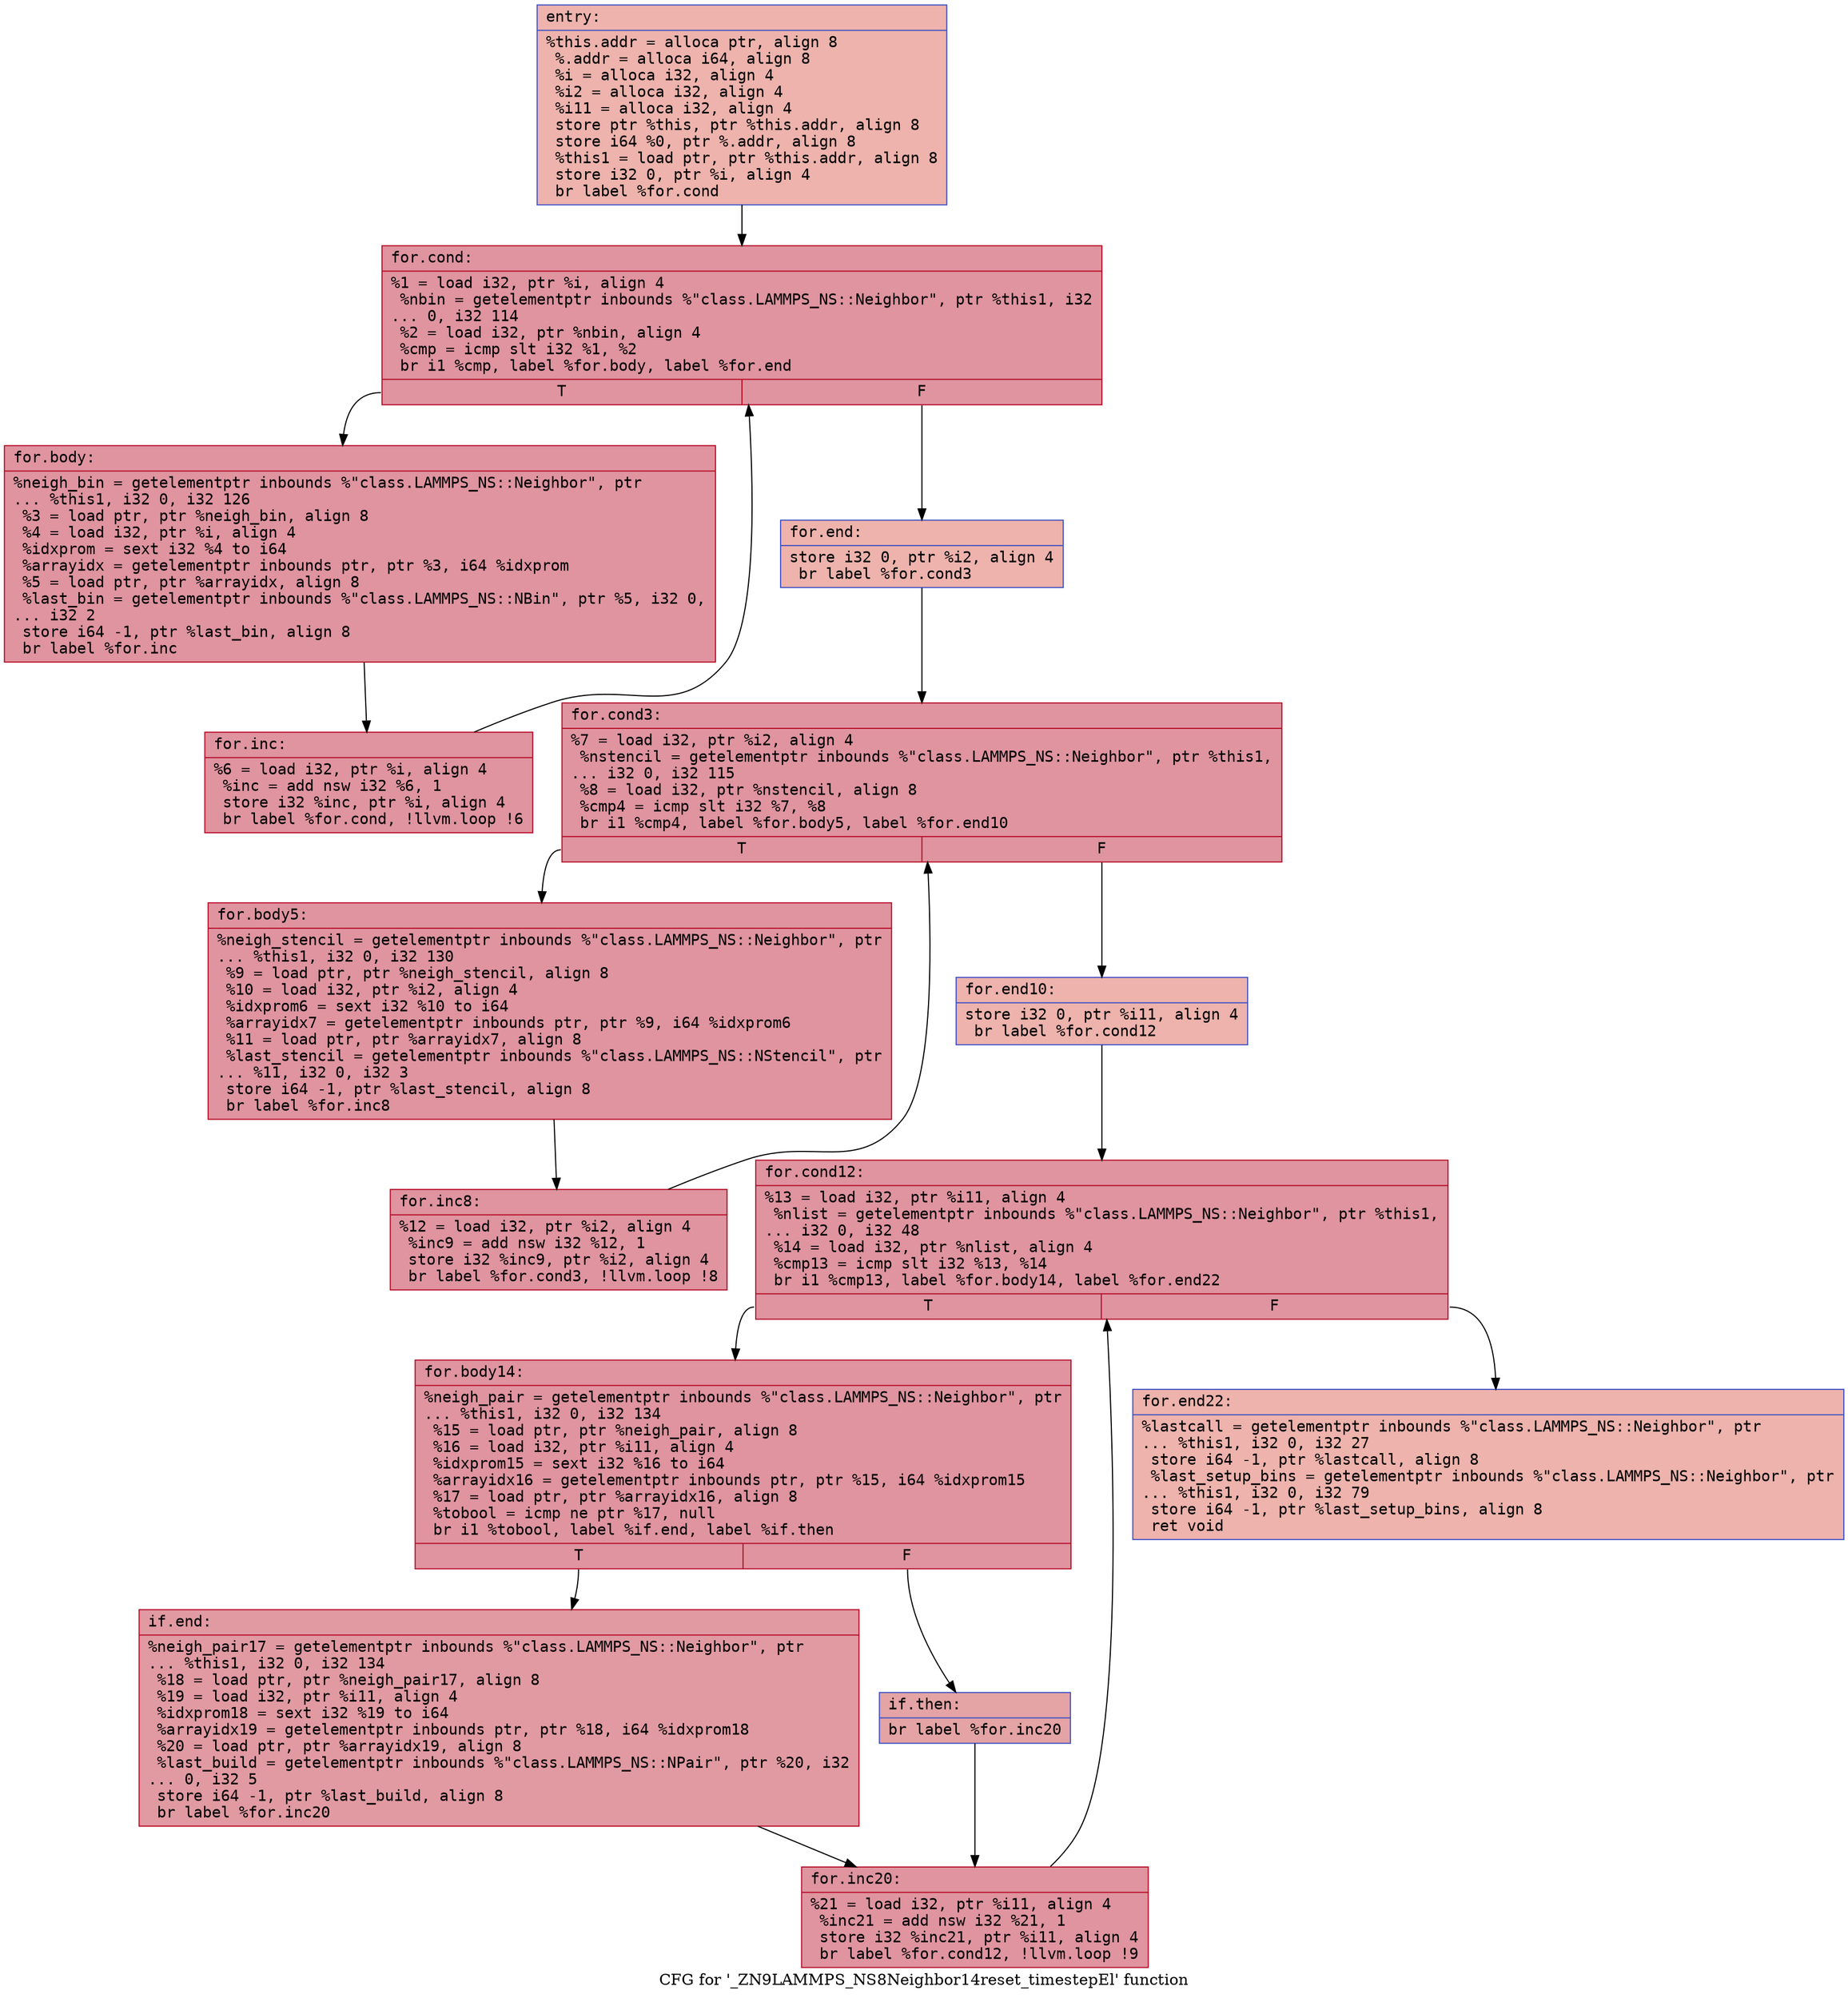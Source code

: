 digraph "CFG for '_ZN9LAMMPS_NS8Neighbor14reset_timestepEl' function" {
	label="CFG for '_ZN9LAMMPS_NS8Neighbor14reset_timestepEl' function";

	Node0x5563be084f20 [shape=record,color="#3d50c3ff", style=filled, fillcolor="#d6524470" fontname="Courier",label="{entry:\l|  %this.addr = alloca ptr, align 8\l  %.addr = alloca i64, align 8\l  %i = alloca i32, align 4\l  %i2 = alloca i32, align 4\l  %i11 = alloca i32, align 4\l  store ptr %this, ptr %this.addr, align 8\l  store i64 %0, ptr %.addr, align 8\l  %this1 = load ptr, ptr %this.addr, align 8\l  store i32 0, ptr %i, align 4\l  br label %for.cond\l}"];
	Node0x5563be084f20 -> Node0x5563be085480[tooltip="entry -> for.cond\nProbability 100.00%" ];
	Node0x5563be085480 [shape=record,color="#b70d28ff", style=filled, fillcolor="#b70d2870" fontname="Courier",label="{for.cond:\l|  %1 = load i32, ptr %i, align 4\l  %nbin = getelementptr inbounds %\"class.LAMMPS_NS::Neighbor\", ptr %this1, i32\l... 0, i32 114\l  %2 = load i32, ptr %nbin, align 4\l  %cmp = icmp slt i32 %1, %2\l  br i1 %cmp, label %for.body, label %for.end\l|{<s0>T|<s1>F}}"];
	Node0x5563be085480:s0 -> Node0x5563be085790[tooltip="for.cond -> for.body\nProbability 96.88%" ];
	Node0x5563be085480:s1 -> Node0x5563be085810[tooltip="for.cond -> for.end\nProbability 3.12%" ];
	Node0x5563be085790 [shape=record,color="#b70d28ff", style=filled, fillcolor="#b70d2870" fontname="Courier",label="{for.body:\l|  %neigh_bin = getelementptr inbounds %\"class.LAMMPS_NS::Neighbor\", ptr\l... %this1, i32 0, i32 126\l  %3 = load ptr, ptr %neigh_bin, align 8\l  %4 = load i32, ptr %i, align 4\l  %idxprom = sext i32 %4 to i64\l  %arrayidx = getelementptr inbounds ptr, ptr %3, i64 %idxprom\l  %5 = load ptr, ptr %arrayidx, align 8\l  %last_bin = getelementptr inbounds %\"class.LAMMPS_NS::NBin\", ptr %5, i32 0,\l... i32 2\l  store i64 -1, ptr %last_bin, align 8\l  br label %for.inc\l}"];
	Node0x5563be085790 -> Node0x5563be085fc0[tooltip="for.body -> for.inc\nProbability 100.00%" ];
	Node0x5563be085fc0 [shape=record,color="#b70d28ff", style=filled, fillcolor="#b70d2870" fontname="Courier",label="{for.inc:\l|  %6 = load i32, ptr %i, align 4\l  %inc = add nsw i32 %6, 1\l  store i32 %inc, ptr %i, align 4\l  br label %for.cond, !llvm.loop !6\l}"];
	Node0x5563be085fc0 -> Node0x5563be085480[tooltip="for.inc -> for.cond\nProbability 100.00%" ];
	Node0x5563be085810 [shape=record,color="#3d50c3ff", style=filled, fillcolor="#d6524470" fontname="Courier",label="{for.end:\l|  store i32 0, ptr %i2, align 4\l  br label %for.cond3\l}"];
	Node0x5563be085810 -> Node0x5563be0863e0[tooltip="for.end -> for.cond3\nProbability 100.00%" ];
	Node0x5563be0863e0 [shape=record,color="#b70d28ff", style=filled, fillcolor="#b70d2870" fontname="Courier",label="{for.cond3:\l|  %7 = load i32, ptr %i2, align 4\l  %nstencil = getelementptr inbounds %\"class.LAMMPS_NS::Neighbor\", ptr %this1,\l... i32 0, i32 115\l  %8 = load i32, ptr %nstencil, align 8\l  %cmp4 = icmp slt i32 %7, %8\l  br i1 %cmp4, label %for.body5, label %for.end10\l|{<s0>T|<s1>F}}"];
	Node0x5563be0863e0:s0 -> Node0x5563be086770[tooltip="for.cond3 -> for.body5\nProbability 96.88%" ];
	Node0x5563be0863e0:s1 -> Node0x5563be0867f0[tooltip="for.cond3 -> for.end10\nProbability 3.12%" ];
	Node0x5563be086770 [shape=record,color="#b70d28ff", style=filled, fillcolor="#b70d2870" fontname="Courier",label="{for.body5:\l|  %neigh_stencil = getelementptr inbounds %\"class.LAMMPS_NS::Neighbor\", ptr\l... %this1, i32 0, i32 130\l  %9 = load ptr, ptr %neigh_stencil, align 8\l  %10 = load i32, ptr %i2, align 4\l  %idxprom6 = sext i32 %10 to i64\l  %arrayidx7 = getelementptr inbounds ptr, ptr %9, i64 %idxprom6\l  %11 = load ptr, ptr %arrayidx7, align 8\l  %last_stencil = getelementptr inbounds %\"class.LAMMPS_NS::NStencil\", ptr\l... %11, i32 0, i32 3\l  store i64 -1, ptr %last_stencil, align 8\l  br label %for.inc8\l}"];
	Node0x5563be086770 -> Node0x5563be087010[tooltip="for.body5 -> for.inc8\nProbability 100.00%" ];
	Node0x5563be087010 [shape=record,color="#b70d28ff", style=filled, fillcolor="#b70d2870" fontname="Courier",label="{for.inc8:\l|  %12 = load i32, ptr %i2, align 4\l  %inc9 = add nsw i32 %12, 1\l  store i32 %inc9, ptr %i2, align 4\l  br label %for.cond3, !llvm.loop !8\l}"];
	Node0x5563be087010 -> Node0x5563be0863e0[tooltip="for.inc8 -> for.cond3\nProbability 100.00%" ];
	Node0x5563be0867f0 [shape=record,color="#3d50c3ff", style=filled, fillcolor="#d6524470" fontname="Courier",label="{for.end10:\l|  store i32 0, ptr %i11, align 4\l  br label %for.cond12\l}"];
	Node0x5563be0867f0 -> Node0x5563be087530[tooltip="for.end10 -> for.cond12\nProbability 100.00%" ];
	Node0x5563be087530 [shape=record,color="#b70d28ff", style=filled, fillcolor="#b70d2870" fontname="Courier",label="{for.cond12:\l|  %13 = load i32, ptr %i11, align 4\l  %nlist = getelementptr inbounds %\"class.LAMMPS_NS::Neighbor\", ptr %this1,\l... i32 0, i32 48\l  %14 = load i32, ptr %nlist, align 4\l  %cmp13 = icmp slt i32 %13, %14\l  br i1 %cmp13, label %for.body14, label %for.end22\l|{<s0>T|<s1>F}}"];
	Node0x5563be087530:s0 -> Node0x5563be0878b0[tooltip="for.cond12 -> for.body14\nProbability 96.88%" ];
	Node0x5563be087530:s1 -> Node0x5563be087930[tooltip="for.cond12 -> for.end22\nProbability 3.12%" ];
	Node0x5563be0878b0 [shape=record,color="#b70d28ff", style=filled, fillcolor="#b70d2870" fontname="Courier",label="{for.body14:\l|  %neigh_pair = getelementptr inbounds %\"class.LAMMPS_NS::Neighbor\", ptr\l... %this1, i32 0, i32 134\l  %15 = load ptr, ptr %neigh_pair, align 8\l  %16 = load i32, ptr %i11, align 4\l  %idxprom15 = sext i32 %16 to i64\l  %arrayidx16 = getelementptr inbounds ptr, ptr %15, i64 %idxprom15\l  %17 = load ptr, ptr %arrayidx16, align 8\l  %tobool = icmp ne ptr %17, null\l  br i1 %tobool, label %if.end, label %if.then\l|{<s0>T|<s1>F}}"];
	Node0x5563be0878b0:s0 -> Node0x5563be087ef0[tooltip="for.body14 -> if.end\nProbability 62.50%" ];
	Node0x5563be0878b0:s1 -> Node0x5563be087f60[tooltip="for.body14 -> if.then\nProbability 37.50%" ];
	Node0x5563be087f60 [shape=record,color="#3d50c3ff", style=filled, fillcolor="#c32e3170" fontname="Courier",label="{if.then:\l|  br label %for.inc20\l}"];
	Node0x5563be087f60 -> Node0x5563be088080[tooltip="if.then -> for.inc20\nProbability 100.00%" ];
	Node0x5563be087ef0 [shape=record,color="#b70d28ff", style=filled, fillcolor="#bb1b2c70" fontname="Courier",label="{if.end:\l|  %neigh_pair17 = getelementptr inbounds %\"class.LAMMPS_NS::Neighbor\", ptr\l... %this1, i32 0, i32 134\l  %18 = load ptr, ptr %neigh_pair17, align 8\l  %19 = load i32, ptr %i11, align 4\l  %idxprom18 = sext i32 %19 to i64\l  %arrayidx19 = getelementptr inbounds ptr, ptr %18, i64 %idxprom18\l  %20 = load ptr, ptr %arrayidx19, align 8\l  %last_build = getelementptr inbounds %\"class.LAMMPS_NS::NPair\", ptr %20, i32\l... 0, i32 5\l  store i64 -1, ptr %last_build, align 8\l  br label %for.inc20\l}"];
	Node0x5563be087ef0 -> Node0x5563be088080[tooltip="if.end -> for.inc20\nProbability 100.00%" ];
	Node0x5563be088080 [shape=record,color="#b70d28ff", style=filled, fillcolor="#b70d2870" fontname="Courier",label="{for.inc20:\l|  %21 = load i32, ptr %i11, align 4\l  %inc21 = add nsw i32 %21, 1\l  store i32 %inc21, ptr %i11, align 4\l  br label %for.cond12, !llvm.loop !9\l}"];
	Node0x5563be088080 -> Node0x5563be087530[tooltip="for.inc20 -> for.cond12\nProbability 100.00%" ];
	Node0x5563be087930 [shape=record,color="#3d50c3ff", style=filled, fillcolor="#d6524470" fontname="Courier",label="{for.end22:\l|  %lastcall = getelementptr inbounds %\"class.LAMMPS_NS::Neighbor\", ptr\l... %this1, i32 0, i32 27\l  store i64 -1, ptr %lastcall, align 8\l  %last_setup_bins = getelementptr inbounds %\"class.LAMMPS_NS::Neighbor\", ptr\l... %this1, i32 0, i32 79\l  store i64 -1, ptr %last_setup_bins, align 8\l  ret void\l}"];
}
